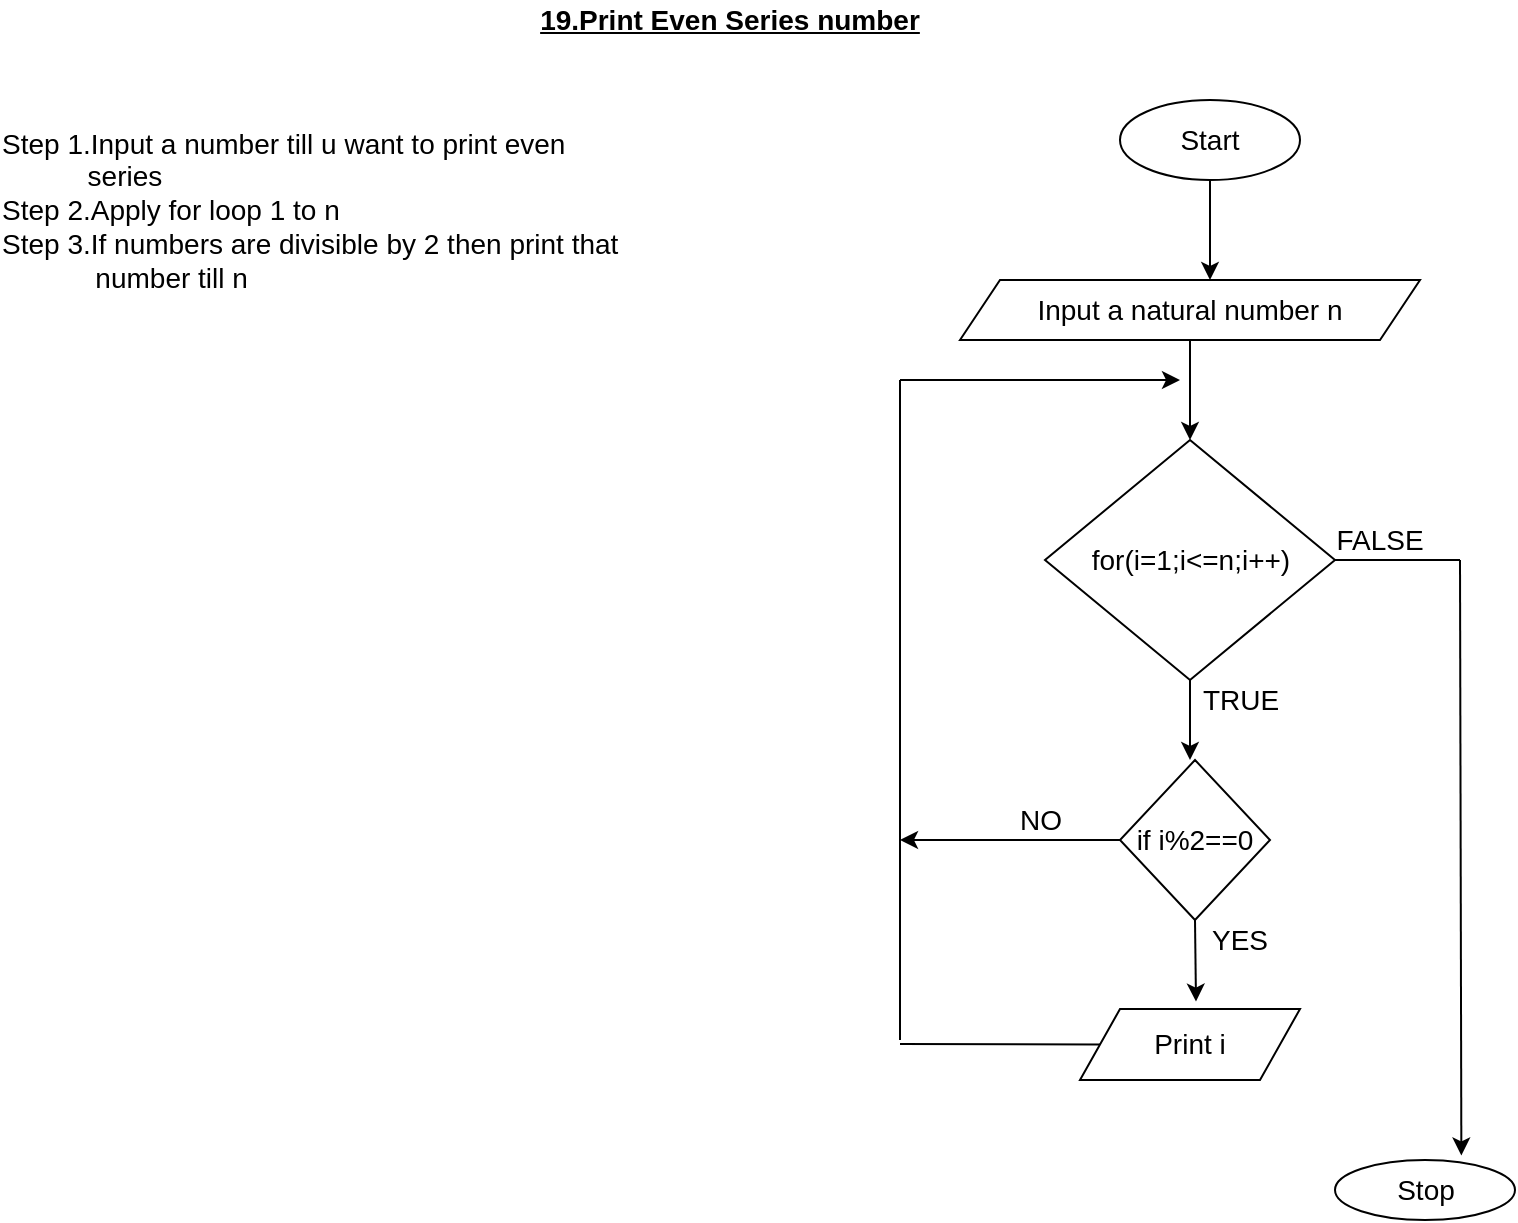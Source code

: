 <mxfile version="13.9.9" type="device"><diagram id="C5RBs43oDa-KdzZeNtuy" name="Page-1"><mxGraphModel dx="1024" dy="584" grid="1" gridSize="10" guides="1" tooltips="1" connect="1" arrows="1" fold="1" page="1" pageScale="1" pageWidth="827" pageHeight="1169" math="0" shadow="0"><root><mxCell id="WIyWlLk6GJQsqaUBKTNV-0"/><mxCell id="WIyWlLk6GJQsqaUBKTNV-1" parent="WIyWlLk6GJQsqaUBKTNV-0"/><mxCell id="LEOJOeLDSLnAXsxuCdpj-0" value="&lt;font style=&quot;font-size: 14px&quot;&gt;&lt;b&gt;&lt;u&gt;19.Print Even Series number&lt;/u&gt;&lt;/b&gt;&lt;/font&gt;" style="text;html=1;strokeColor=none;fillColor=none;align=center;verticalAlign=middle;whiteSpace=wrap;rounded=0;" vertex="1" parent="WIyWlLk6GJQsqaUBKTNV-1"><mxGeometry x="220" y="20" width="350" height="20" as="geometry"/></mxCell><mxCell id="LEOJOeLDSLnAXsxuCdpj-1" value="&lt;div style=&quot;text-align: left&quot;&gt;&lt;span style=&quot;font-size: 14px&quot;&gt;Step 1.Input a number till u want to print even&amp;nbsp; &amp;nbsp; &amp;nbsp; &amp;nbsp; &amp;nbsp; &amp;nbsp; &amp;nbsp; &amp;nbsp; &amp;nbsp; &amp;nbsp; &amp;nbsp;series&lt;/span&gt;&lt;/div&gt;&lt;font style=&quot;font-size: 14px&quot;&gt;&lt;div style=&quot;text-align: left&quot;&gt;&lt;span&gt;Step 2.Apply for loop 1 to n&lt;/span&gt;&lt;/div&gt;&lt;div style=&quot;text-align: left&quot;&gt;&lt;span&gt;Step 3.If numbers are divisible by 2 then print that&amp;nbsp; &amp;nbsp; &amp;nbsp; &amp;nbsp; &amp;nbsp; &amp;nbsp; &amp;nbsp; number till n&lt;/span&gt;&lt;/div&gt;&lt;/font&gt;" style="text;html=1;strokeColor=none;fillColor=none;align=center;verticalAlign=middle;whiteSpace=wrap;rounded=0;" vertex="1" parent="WIyWlLk6GJQsqaUBKTNV-1"><mxGeometry x="30" y="90" width="320" height="70" as="geometry"/></mxCell><mxCell id="LEOJOeLDSLnAXsxuCdpj-2" value="&lt;font style=&quot;font-size: 14px&quot;&gt;Start&lt;/font&gt;" style="ellipse;whiteSpace=wrap;html=1;" vertex="1" parent="WIyWlLk6GJQsqaUBKTNV-1"><mxGeometry x="590" y="70" width="90" height="40" as="geometry"/></mxCell><mxCell id="LEOJOeLDSLnAXsxuCdpj-3" value="" style="endArrow=classic;html=1;exitX=0.5;exitY=1;exitDx=0;exitDy=0;" edge="1" parent="WIyWlLk6GJQsqaUBKTNV-1" source="LEOJOeLDSLnAXsxuCdpj-2"><mxGeometry width="50" height="50" relative="1" as="geometry"><mxPoint x="390" y="300" as="sourcePoint"/><mxPoint x="635" y="160" as="targetPoint"/></mxGeometry></mxCell><mxCell id="LEOJOeLDSLnAXsxuCdpj-4" value="&lt;font style=&quot;font-size: 14px&quot;&gt;Input a natural number n&lt;/font&gt;" style="shape=parallelogram;perimeter=parallelogramPerimeter;whiteSpace=wrap;html=1;fixedSize=1;" vertex="1" parent="WIyWlLk6GJQsqaUBKTNV-1"><mxGeometry x="510" y="160" width="230" height="30" as="geometry"/></mxCell><mxCell id="LEOJOeLDSLnAXsxuCdpj-5" value="" style="endArrow=classic;html=1;exitX=0.5;exitY=1;exitDx=0;exitDy=0;" edge="1" parent="WIyWlLk6GJQsqaUBKTNV-1" source="LEOJOeLDSLnAXsxuCdpj-4"><mxGeometry width="50" height="50" relative="1" as="geometry"><mxPoint x="390" y="300" as="sourcePoint"/><mxPoint x="625" y="240" as="targetPoint"/></mxGeometry></mxCell><mxCell id="LEOJOeLDSLnAXsxuCdpj-6" value="&lt;font style=&quot;font-size: 14px&quot;&gt;for(i=1;i&amp;lt;=n;i++)&lt;/font&gt;" style="rhombus;whiteSpace=wrap;html=1;" vertex="1" parent="WIyWlLk6GJQsqaUBKTNV-1"><mxGeometry x="552.5" y="240" width="145" height="120" as="geometry"/></mxCell><mxCell id="LEOJOeLDSLnAXsxuCdpj-7" value="" style="endArrow=classic;html=1;exitX=0.5;exitY=1;exitDx=0;exitDy=0;" edge="1" parent="WIyWlLk6GJQsqaUBKTNV-1" source="LEOJOeLDSLnAXsxuCdpj-6"><mxGeometry width="50" height="50" relative="1" as="geometry"><mxPoint x="390" y="300" as="sourcePoint"/><mxPoint x="625" y="400" as="targetPoint"/></mxGeometry></mxCell><mxCell id="LEOJOeLDSLnAXsxuCdpj-8" value="&lt;font style=&quot;font-size: 14px&quot;&gt;if i%2==0&lt;/font&gt;" style="rhombus;whiteSpace=wrap;html=1;" vertex="1" parent="WIyWlLk6GJQsqaUBKTNV-1"><mxGeometry x="590" y="400" width="75" height="80" as="geometry"/></mxCell><mxCell id="LEOJOeLDSLnAXsxuCdpj-9" value="" style="endArrow=classic;html=1;exitX=0.5;exitY=1;exitDx=0;exitDy=0;" edge="1" parent="WIyWlLk6GJQsqaUBKTNV-1" source="LEOJOeLDSLnAXsxuCdpj-8"><mxGeometry width="50" height="50" relative="1" as="geometry"><mxPoint x="390" y="300" as="sourcePoint"/><mxPoint x="628" y="520.8" as="targetPoint"/></mxGeometry></mxCell><mxCell id="LEOJOeLDSLnAXsxuCdpj-10" value="&lt;font style=&quot;font-size: 14px&quot;&gt;Print i&lt;/font&gt;" style="shape=parallelogram;perimeter=parallelogramPerimeter;whiteSpace=wrap;html=1;fixedSize=1;" vertex="1" parent="WIyWlLk6GJQsqaUBKTNV-1"><mxGeometry x="570" y="524.5" width="110" height="35.5" as="geometry"/></mxCell><mxCell id="LEOJOeLDSLnAXsxuCdpj-12" value="&lt;font style=&quot;font-size: 14px&quot;&gt;Stop&lt;/font&gt;" style="ellipse;whiteSpace=wrap;html=1;" vertex="1" parent="WIyWlLk6GJQsqaUBKTNV-1"><mxGeometry x="697.5" y="600" width="90" height="30" as="geometry"/></mxCell><mxCell id="LEOJOeLDSLnAXsxuCdpj-13" value="" style="endArrow=none;html=1;exitX=0;exitY=0.5;exitDx=0;exitDy=0;" edge="1" parent="WIyWlLk6GJQsqaUBKTNV-1" source="LEOJOeLDSLnAXsxuCdpj-10"><mxGeometry width="50" height="50" relative="1" as="geometry"><mxPoint x="390" y="400" as="sourcePoint"/><mxPoint x="480" y="542" as="targetPoint"/></mxGeometry></mxCell><mxCell id="LEOJOeLDSLnAXsxuCdpj-14" value="" style="endArrow=none;html=1;" edge="1" parent="WIyWlLk6GJQsqaUBKTNV-1"><mxGeometry width="50" height="50" relative="1" as="geometry"><mxPoint x="480" y="540" as="sourcePoint"/><mxPoint x="480" y="210" as="targetPoint"/></mxGeometry></mxCell><mxCell id="LEOJOeLDSLnAXsxuCdpj-15" value="" style="endArrow=classic;html=1;" edge="1" parent="WIyWlLk6GJQsqaUBKTNV-1"><mxGeometry width="50" height="50" relative="1" as="geometry"><mxPoint x="480" y="210" as="sourcePoint"/><mxPoint x="620" y="210" as="targetPoint"/></mxGeometry></mxCell><mxCell id="LEOJOeLDSLnAXsxuCdpj-16" value="" style="endArrow=classic;html=1;exitX=0;exitY=0.5;exitDx=0;exitDy=0;" edge="1" parent="WIyWlLk6GJQsqaUBKTNV-1" source="LEOJOeLDSLnAXsxuCdpj-8"><mxGeometry width="50" height="50" relative="1" as="geometry"><mxPoint x="390" y="400" as="sourcePoint"/><mxPoint x="480" y="440" as="targetPoint"/></mxGeometry></mxCell><mxCell id="LEOJOeLDSLnAXsxuCdpj-17" value="" style="endArrow=none;html=1;exitX=1;exitY=0.5;exitDx=0;exitDy=0;" edge="1" parent="WIyWlLk6GJQsqaUBKTNV-1" source="LEOJOeLDSLnAXsxuCdpj-6"><mxGeometry width="50" height="50" relative="1" as="geometry"><mxPoint x="390" y="400" as="sourcePoint"/><mxPoint x="760" y="300" as="targetPoint"/></mxGeometry></mxCell><mxCell id="LEOJOeLDSLnAXsxuCdpj-18" value="" style="endArrow=classic;html=1;entryX=0.702;entryY=-0.075;entryDx=0;entryDy=0;entryPerimeter=0;" edge="1" parent="WIyWlLk6GJQsqaUBKTNV-1" target="LEOJOeLDSLnAXsxuCdpj-12"><mxGeometry width="50" height="50" relative="1" as="geometry"><mxPoint x="760" y="300" as="sourcePoint"/><mxPoint x="440" y="350" as="targetPoint"/></mxGeometry></mxCell><mxCell id="LEOJOeLDSLnAXsxuCdpj-19" value="&lt;span style=&quot;font-size: 14px&quot;&gt;FALSE&lt;/span&gt;" style="text;html=1;strokeColor=none;fillColor=none;align=center;verticalAlign=middle;whiteSpace=wrap;rounded=0;" vertex="1" parent="WIyWlLk6GJQsqaUBKTNV-1"><mxGeometry x="700" y="280" width="40" height="20" as="geometry"/></mxCell><mxCell id="LEOJOeLDSLnAXsxuCdpj-20" value="&lt;span style=&quot;font-size: 14px&quot;&gt;NO&lt;/span&gt;" style="text;html=1;align=center;verticalAlign=middle;resizable=0;points=[];autosize=1;" vertex="1" parent="WIyWlLk6GJQsqaUBKTNV-1"><mxGeometry x="530" y="420" width="40" height="20" as="geometry"/></mxCell><mxCell id="LEOJOeLDSLnAXsxuCdpj-21" value="&lt;font style=&quot;font-size: 14px&quot;&gt;YES&lt;/font&gt;" style="text;html=1;strokeColor=none;fillColor=none;align=center;verticalAlign=middle;whiteSpace=wrap;rounded=0;" vertex="1" parent="WIyWlLk6GJQsqaUBKTNV-1"><mxGeometry x="630" y="480" width="40" height="20" as="geometry"/></mxCell><mxCell id="LEOJOeLDSLnAXsxuCdpj-22" value="&lt;span style=&quot;font-size: 14px&quot;&gt;TRUE&lt;/span&gt;" style="text;html=1;align=center;verticalAlign=middle;resizable=0;points=[];autosize=1;" vertex="1" parent="WIyWlLk6GJQsqaUBKTNV-1"><mxGeometry x="625" y="360" width="50" height="20" as="geometry"/></mxCell></root></mxGraphModel></diagram></mxfile>